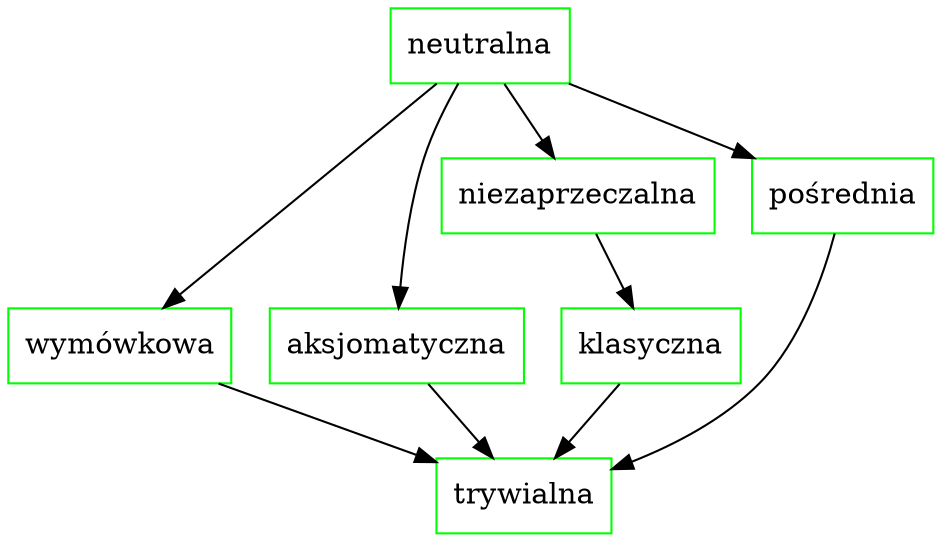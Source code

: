 digraph
{
  node[shape=rectangle, color=green]
  neutralna
  trywialna
  wymówkowa
  klasyczna
  aksjomatyczna
  niezaprzeczalna
  pośrednia

  neutralna ->
  {
    wymówkowa
    niezaprzeczalna
    aksjomatyczna
    pośrednia
  }

  niezaprzeczalna -> klasyczna

  wymówkowa ->      trywialna
  klasyczna ->      trywialna
  aksjomatyczna ->  trywialna
  pośrednia ->      trywialna
}
